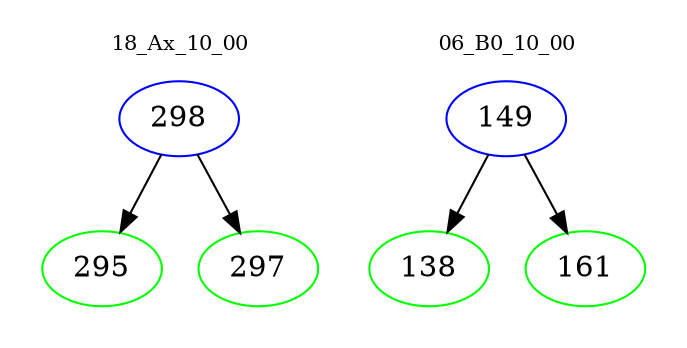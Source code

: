 digraph{
subgraph cluster_0 {
color = white
label = "18_Ax_10_00";
fontsize=10;
T0_298 [label="298", color="blue"]
T0_298 -> T0_295 [color="black"]
T0_295 [label="295", color="green"]
T0_298 -> T0_297 [color="black"]
T0_297 [label="297", color="green"]
}
subgraph cluster_1 {
color = white
label = "06_B0_10_00";
fontsize=10;
T1_149 [label="149", color="blue"]
T1_149 -> T1_138 [color="black"]
T1_138 [label="138", color="green"]
T1_149 -> T1_161 [color="black"]
T1_161 [label="161", color="green"]
}
}
